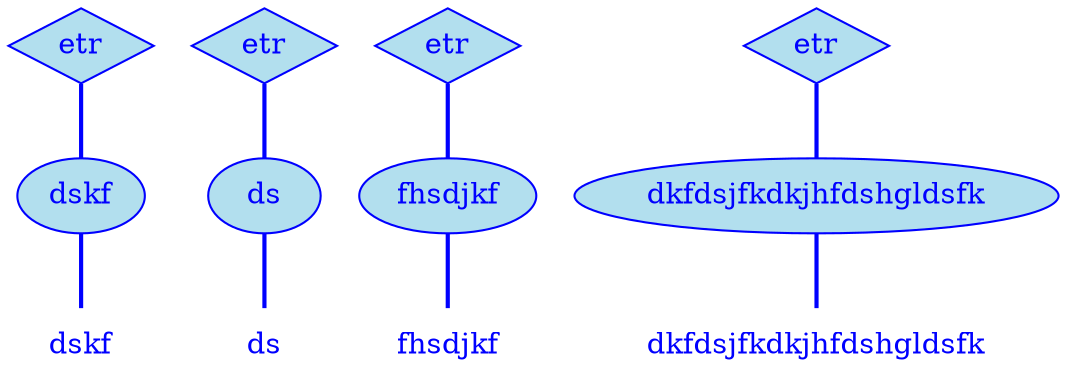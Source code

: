 digraph g {
	graph [bb="0,0,482,180"];
	node [label="\N"];
	graph [_draw_="c 5 -white C 5 -white P 4 0 0 0 180 482 180 482 0 ",
		xdotversion="1.2"];
	"mc1s1_t2#token84" [label=dskf, shape=plaintext, fillcolor=lightblue2, fontcolor=blue, pos="30,18", width="0.75", height="0.50", _ldraw_="F 14.000000 11 -Times-Roman c 4 -blue T 30 13 0 28 4 -dskf "];
	"mc1s1_W1#wordmc1s1_t2#token" [label=dskf, shape=ellipse, fillcolor=lightblue2, fontcolor=blue, pos="30,90", width="0.83", height="0.50", color=blue, style=filled, _draw_="S 6 -filled c 4 -blue C 10 -lightblue2 E 30 90 30 18 ", _ldraw_="F 14.000000 11 -Times-Roman c 4 -blue T 30 85 0 28 4 -dskf "];
	"mc1s1_P11#pos" [label=etr, shape=diamond, fillcolor=lightblue2, fontcolor=blue, pos="30,162", width="0.75", height="0.50", color=blue, style=filled, _draw_="S 6 -filled c 4 -blue C 10 -lightblue2 P 4 30 180 3 162 30 144 57 162 ", _ldraw_="F 14.000000 11 -Times-Roman c 4 -blue T 30 157 0 20 3 -etr "];
	"mc1s1_t4#token87" [label=ds, shape=plaintext, fillcolor=lightblue2, fontcolor=blue, pos="105,18", width="0.75", height="0.50", _ldraw_="F 14.000000 11 -Times-Roman c 4 -blue T 105 13 0 15 2 -ds "];
	"mc1s1_W2#wordmc1s1_t4#token" [label=ds, shape=ellipse, fillcolor=lightblue2, fontcolor=blue, pos="105,90", width="0.75", height="0.50", color=blue, style=filled, _draw_="S 6 -filled c 4 -blue C 10 -lightblue2 E 105 90 27 18 ", _ldraw_="F 14.000000 11 -Times-Roman c 4 -blue T 105 85 0 15 2 -ds "];
	"mc1s1_P36#pos" [label=etr, shape=diamond, fillcolor=lightblue2, fontcolor=blue, pos="105,162", width="0.75", height="0.50", color=blue, style=filled, _draw_="S 6 -filled c 4 -blue C 10 -lightblue2 P 4 105 180 78 162 105 144 132 162 ", _ldraw_="F 14.000000 11 -Times-Roman c 4 -blue T 105 157 0 20 3 -etr "];
	"mc1s1_t6#token78" [label=fhsdjkf, shape=plaintext, fillcolor=lightblue2, fontcolor=blue, pos="192,18", width="0.83", height="0.50", _ldraw_="F 14.000000 11 -Times-Roman c 4 -blue T 192 13 0 45 7 -fhsdjkf "];
	"mc1s1_W3#wordmc1s1_t6#token" [label=fhsdjkf, shape=ellipse, fillcolor=lightblue2, fontcolor=blue, pos="192,90", width="1.17", height="0.50", color=blue, style=filled, _draw_="S 6 -filled c 4 -blue C 10 -lightblue2 E 192 90 42 18 ", _ldraw_="F 14.000000 11 -Times-Roman c 4 -blue T 192 85 0 45 7 -fhsdjkf "];
	"mc1s1_P61#pos" [label=etr, shape=diamond, fillcolor=lightblue2, fontcolor=blue, pos="192,162", width="0.75", height="0.50", color=blue, style=filled, _draw_="S 6 -filled c 4 -blue C 10 -lightblue2 P 4 192 180 165 162 192 144 219 162 ", _ldraw_="F 14.000000 11 -Times-Roman c 4 -blue T 192 157 0 20 3 -etr "];
	"mc1s1_t8#token16" [label=dkfdsjfkdkjhfdshgldsfk, shape=plaintext, fillcolor=lightblue2, fontcolor=blue, pos="367,18", width="2.31", height="0.50", _ldraw_="F 14.000000 11 -Times-Roman c 4 -blue T 367 13 0 150 22 -dkfdsjfkdkjhfdshgldsfk "];
	"mc1s1_W4#wordmc1s1_t8#token" [label=dkfdsjfkdkjhfdshgldsfk, shape=ellipse, fillcolor=lightblue2, fontcolor=blue, pos="367,90", width="3.19", height="0.50", color=blue, style=filled, _draw_="S 6 -filled c 4 -blue C 10 -lightblue2 E 367 90 115 18 ", _ldraw_="F 14.000000 11 -Times-Roman c 4 -blue T 367 85 0 150 22 -dkfdsjfkdkjhfdshgldsfk "];
	"mc1s1_P86#pos" [label=etr, shape=diamond, fillcolor=lightblue2, fontcolor=blue, pos="367,162", width="0.75", height="0.50", color=blue, style=filled, _draw_="S 6 -filled c 4 -blue C 10 -lightblue2 P 4 367 180 340 162 367 144 394 162 ", _ldraw_="F 14.000000 11 -Times-Roman c 4 -blue T 367 157 0 20 3 -etr "];
	"mc1s1_W1#wordmc1s1_t2#token" -> "mc1s1_t2#token84" [arrowhead=none, color=blue, fontcolor=blue, style=bold, minlen=1, pos="30,72 30,61 30,47 30,36", _draw_="S 4 -bold c 4 -blue B 4 30 72 30 61 30 47 30 36 "];
	"mc1s1_P11#pos" -> "mc1s1_W1#wordmc1s1_t2#token" [arrowhead=none, color=blue, fontcolor=blue, style=bold, minlen=1, pos="30,144 30,133 30,119 30,108", _draw_="S 4 -bold c 4 -blue B 4 30 144 30 133 30 119 30 108 "];
	"mc1s1_W2#wordmc1s1_t4#token" -> "mc1s1_t4#token87" [arrowhead=none, color=blue, fontcolor=blue, style=bold, minlen=1, pos="105,72 105,61 105,47 105,36", _draw_="S 4 -bold c 4 -blue B 4 105 72 105 61 105 47 105 36 "];
	"mc1s1_P36#pos" -> "mc1s1_W2#wordmc1s1_t4#token" [arrowhead=none, color=blue, fontcolor=blue, style=bold, minlen=1, pos="105,144 105,133 105,119 105,108", _draw_="S 4 -bold c 4 -blue B 4 105 144 105 133 105 119 105 108 "];
	"mc1s1_W3#wordmc1s1_t6#token" -> "mc1s1_t6#token78" [arrowhead=none, color=blue, fontcolor=blue, style=bold, minlen=1, pos="192,72 192,61 192,47 192,36", _draw_="S 4 -bold c 4 -blue B 4 192 72 192 61 192 47 192 36 "];
	"mc1s1_P61#pos" -> "mc1s1_W3#wordmc1s1_t6#token" [arrowhead=none, color=blue, fontcolor=blue, style=bold, minlen=1, pos="192,144 192,133 192,119 192,108", _draw_="S 4 -bold c 4 -blue B 4 192 144 192 133 192 119 192 108 "];
	"mc1s1_W4#wordmc1s1_t8#token" -> "mc1s1_t8#token16" [arrowhead=none, color=blue, fontcolor=blue, style=bold, minlen=1, pos="367,72 367,61 367,47 367,36", _draw_="S 4 -bold c 4 -blue B 4 367 72 367 61 367 47 367 36 "];
	"mc1s1_P86#pos" -> "mc1s1_W4#wordmc1s1_t8#token" [arrowhead=none, color=blue, fontcolor=blue, style=bold, minlen=1, pos="367,144 367,133 367,119 367,108", _draw_="S 4 -bold c 4 -blue B 4 367 144 367 133 367 119 367 108 "];
}
